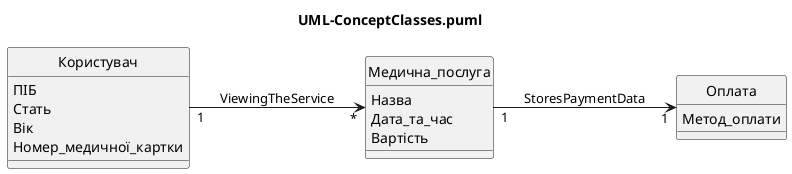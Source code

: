 @startuml
hide circle
title UML-ConceptClasses.puml
left to right direction

Class Користувач{
    ПІБ
    Стать
    Вік
    Номер_медичної_картки
}

Class Медична_послуга{
    Назва
    Дата_та_час
    Вартість
}

Class Оплата{
    Метод_оплати
}


Користувач"1" --> "*"Медична_послуга: ViewingTheService

Медична_послуга"1" --> "1"Оплата: StoresPaymentData

@enduml
